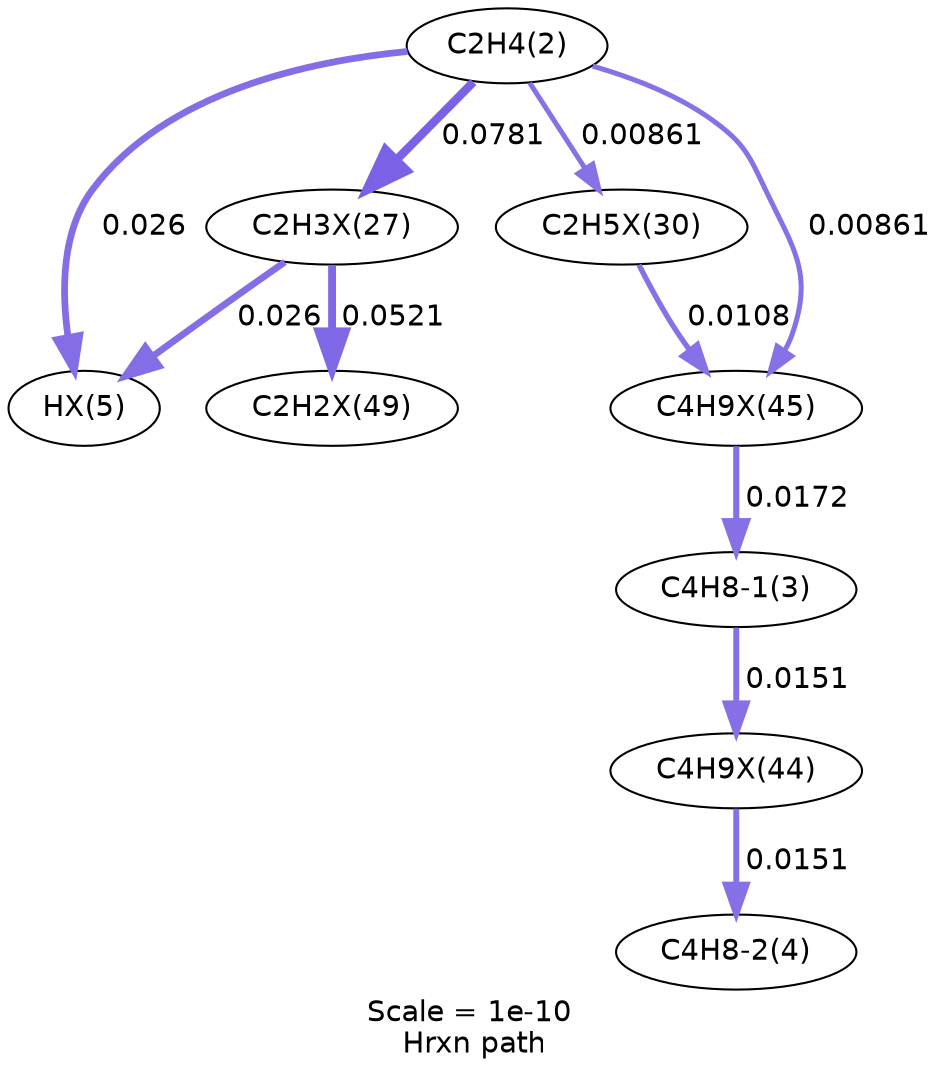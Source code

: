 digraph reaction_paths {
center=1;
s5 -> s9[fontname="Helvetica", style="setlinewidth(3.25)", arrowsize=1.62, color="0.7, 0.526, 0.9"
, label=" 0.026"];
s5 -> s10[fontname="Helvetica", style="setlinewidth(4.07)", arrowsize=2.04, color="0.7, 0.578, 0.9"
, label=" 0.0781"];
s5 -> s11[fontname="Helvetica", style="setlinewidth(2.41)", arrowsize=1.21, color="0.7, 0.509, 0.9"
, label=" 0.00861"];
s5 -> s13[fontname="Helvetica", style="setlinewidth(2.41)", arrowsize=1.21, color="0.7, 0.509, 0.9"
, label=" 0.00861"];
s10 -> s9[fontname="Helvetica", style="setlinewidth(3.25)", arrowsize=1.62, color="0.7, 0.526, 0.9"
, label=" 0.026"];
s10 -> s14[fontname="Helvetica", style="setlinewidth(3.77)", arrowsize=1.88, color="0.7, 0.552, 0.9"
, label=" 0.0521"];
s13 -> s6[fontname="Helvetica", style="setlinewidth(2.93)", arrowsize=1.47, color="0.7, 0.517, 0.9"
, label=" 0.0172"];
s6 -> s12[fontname="Helvetica", style="setlinewidth(2.84)", arrowsize=1.42, color="0.7, 0.515, 0.9"
, label=" 0.0151"];
s11 -> s13[fontname="Helvetica", style="setlinewidth(2.58)", arrowsize=1.29, color="0.7, 0.511, 0.9"
, label=" 0.0108"];
s12 -> s7[fontname="Helvetica", style="setlinewidth(2.84)", arrowsize=1.42, color="0.7, 0.515, 0.9"
, label=" 0.0151"];
s5 [ fontname="Helvetica", label="C2H4(2)"];
s6 [ fontname="Helvetica", label="C4H8-1(3)"];
s7 [ fontname="Helvetica", label="C4H8-2(4)"];
s9 [ fontname="Helvetica", label="HX(5)"];
s10 [ fontname="Helvetica", label="C2H3X(27)"];
s11 [ fontname="Helvetica", label="C2H5X(30)"];
s12 [ fontname="Helvetica", label="C4H9X(44)"];
s13 [ fontname="Helvetica", label="C4H9X(45)"];
s14 [ fontname="Helvetica", label="C2H2X(49)"];
 label = "Scale = 1e-10\l Hrxn path";
 fontname = "Helvetica";
}
